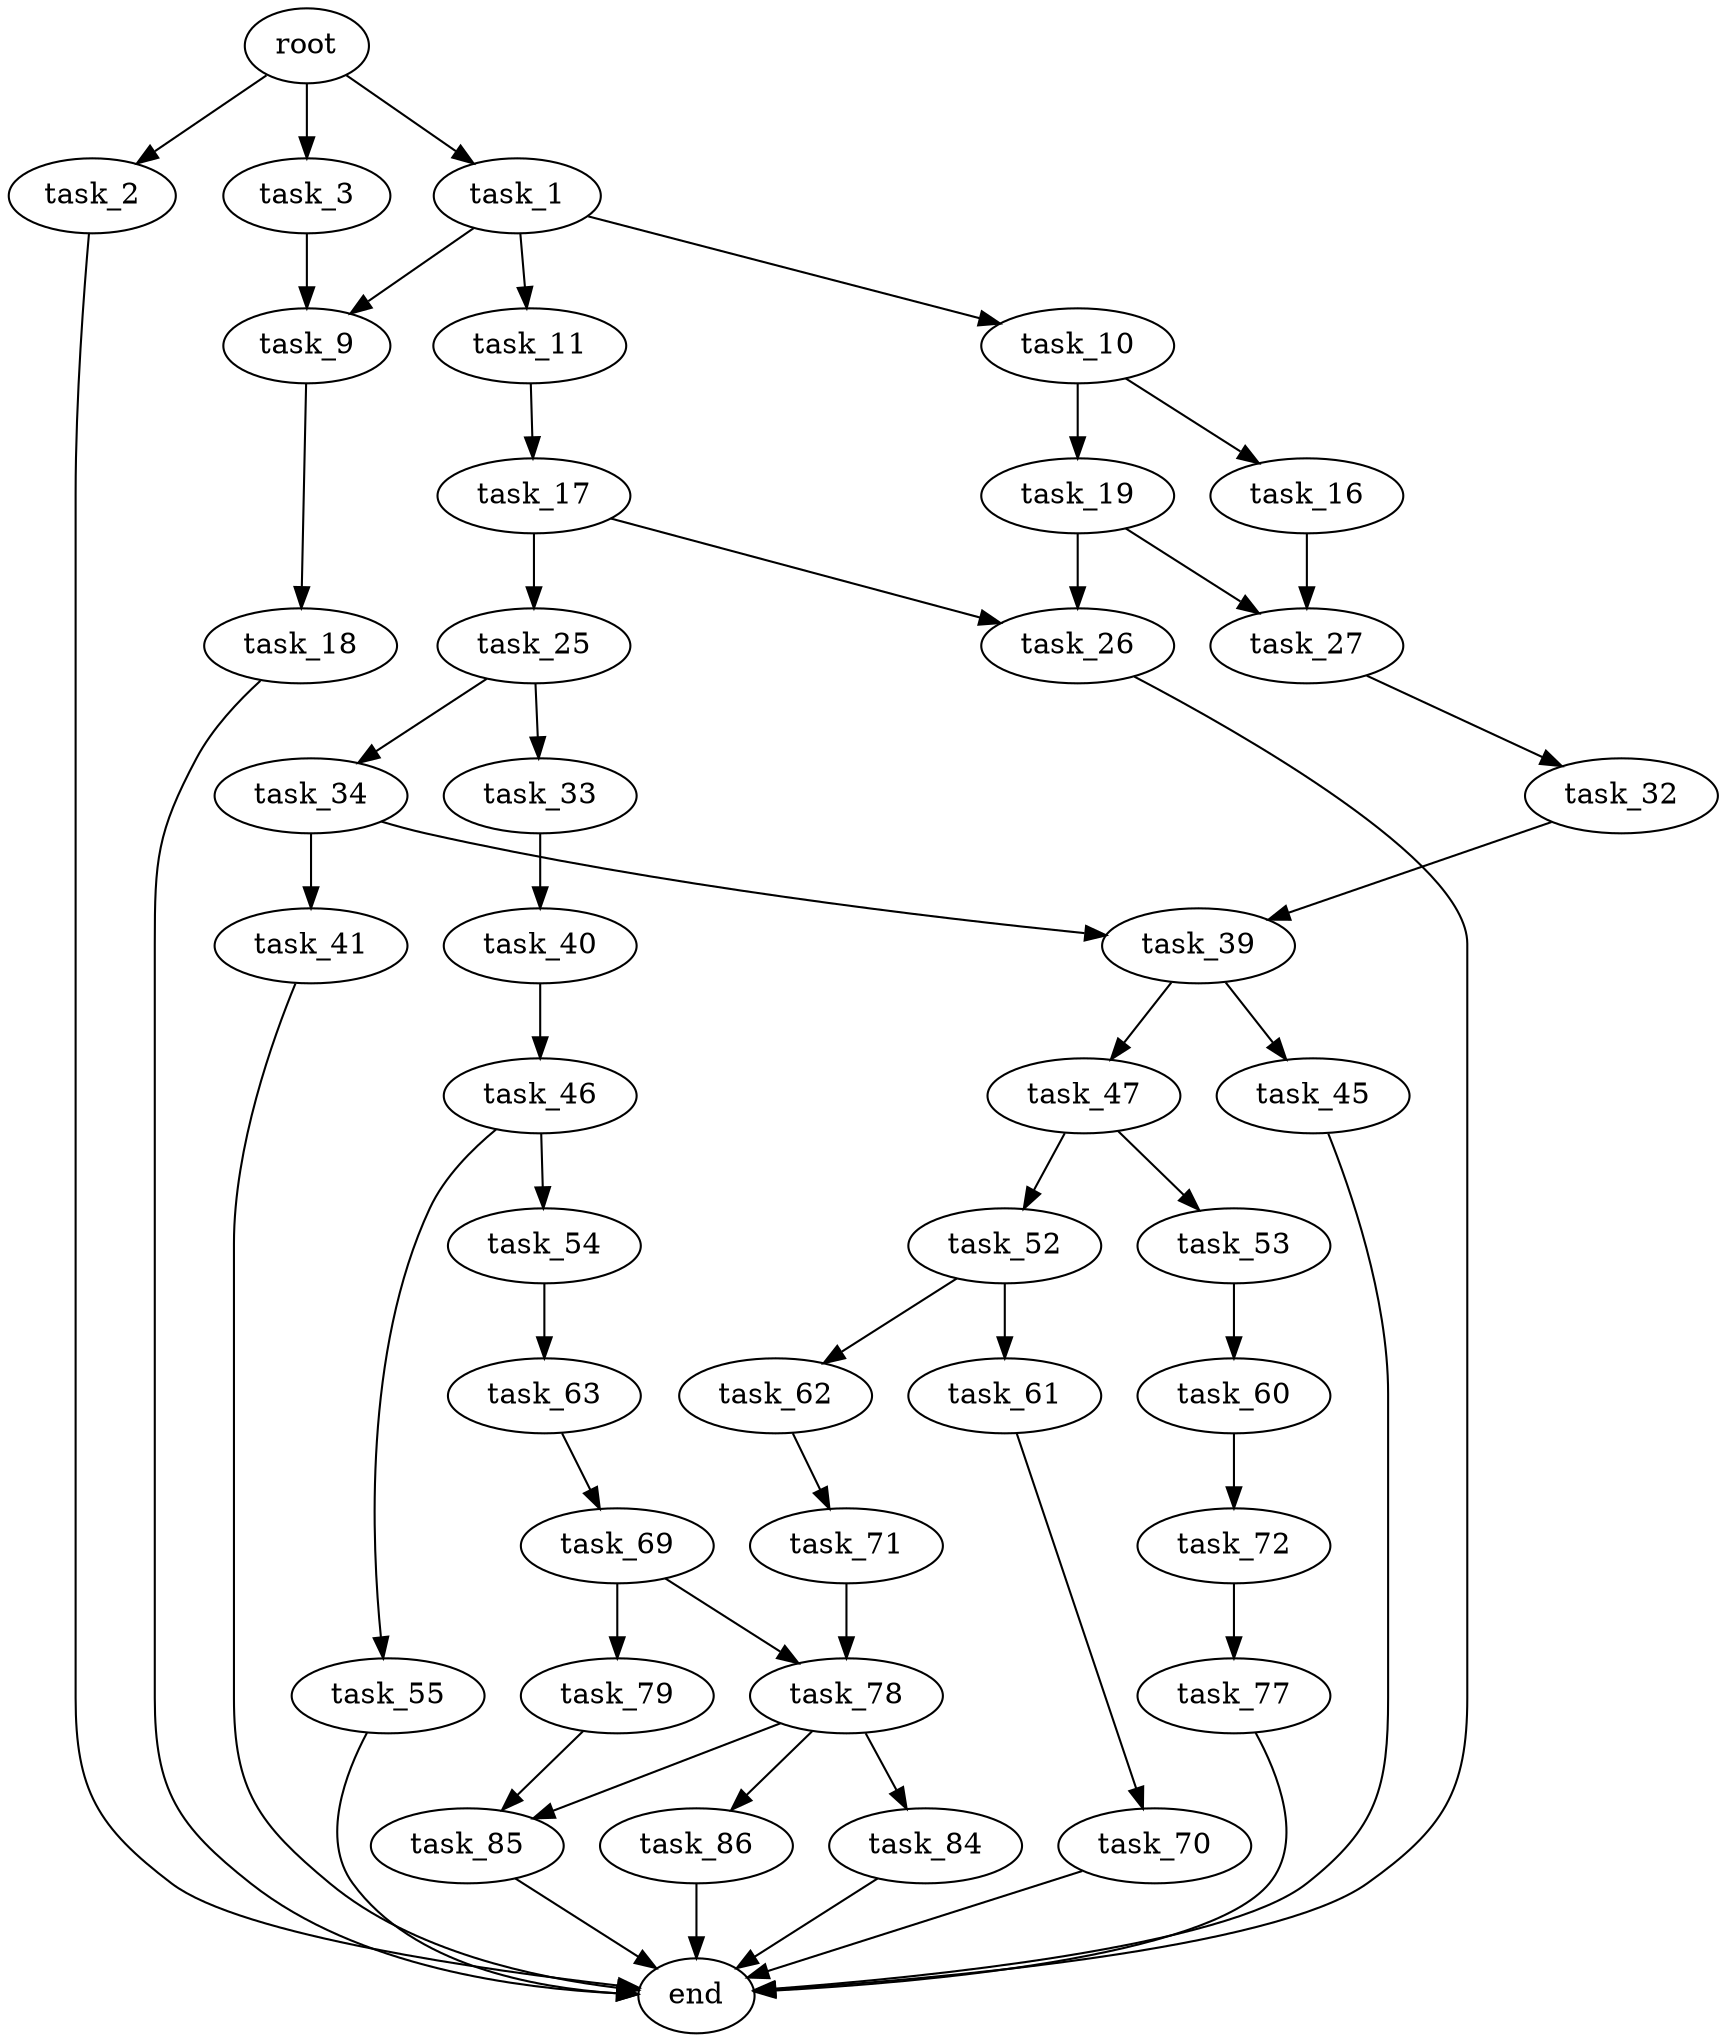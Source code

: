 digraph G {
  root [size="0.000000"];
  task_1 [size="29480302843.000000"];
  task_2 [size="549755813888.000000"];
  task_3 [size="68719476736.000000"];
  task_9 [size="34374011521.000000"];
  task_10 [size="549755813888.000000"];
  task_11 [size="24240437176.000000"];
  task_16 [size="217804512631.000000"];
  task_17 [size="142597115325.000000"];
  task_18 [size="6707438866.000000"];
  task_19 [size="17555838395.000000"];
  task_25 [size="2771718096.000000"];
  task_26 [size="1073741824000.000000"];
  task_27 [size="6032644347.000000"];
  task_32 [size="1021475760111.000000"];
  task_33 [size="231928233984.000000"];
  task_34 [size="134217728000.000000"];
  task_39 [size="422829237057.000000"];
  task_40 [size="864244159113.000000"];
  task_41 [size="285219788254.000000"];
  task_45 [size="14983095612.000000"];
  task_46 [size="41542744544.000000"];
  task_47 [size="313989251490.000000"];
  task_52 [size="25356965512.000000"];
  task_53 [size="17096758308.000000"];
  task_54 [size="2000025589.000000"];
  task_55 [size="827826200.000000"];
  task_60 [size="3339810049.000000"];
  task_61 [size="32078083330.000000"];
  task_62 [size="1791768797.000000"];
  task_63 [size="345603583485.000000"];
  task_69 [size="59873281400.000000"];
  task_70 [size="7021569574.000000"];
  task_71 [size="82378193044.000000"];
  task_72 [size="49543106361.000000"];
  task_77 [size="2031757968.000000"];
  task_78 [size="12956854449.000000"];
  task_79 [size="1073741824000.000000"];
  task_84 [size="609076679606.000000"];
  task_85 [size="1353799566.000000"];
  task_86 [size="360817220078.000000"];
  end [size="0.000000"];

  root -> task_1 [size="1.000000"];
  root -> task_2 [size="1.000000"];
  root -> task_3 [size="1.000000"];
  task_1 -> task_9 [size="838860800.000000"];
  task_1 -> task_10 [size="838860800.000000"];
  task_1 -> task_11 [size="838860800.000000"];
  task_2 -> end [size="1.000000"];
  task_3 -> task_9 [size="134217728.000000"];
  task_9 -> task_18 [size="679477248.000000"];
  task_10 -> task_16 [size="536870912.000000"];
  task_10 -> task_19 [size="536870912.000000"];
  task_11 -> task_17 [size="411041792.000000"];
  task_16 -> task_27 [size="209715200.000000"];
  task_17 -> task_25 [size="134217728.000000"];
  task_17 -> task_26 [size="134217728.000000"];
  task_18 -> end [size="1.000000"];
  task_19 -> task_26 [size="411041792.000000"];
  task_19 -> task_27 [size="411041792.000000"];
  task_25 -> task_33 [size="209715200.000000"];
  task_25 -> task_34 [size="209715200.000000"];
  task_26 -> end [size="1.000000"];
  task_27 -> task_32 [size="411041792.000000"];
  task_32 -> task_39 [size="679477248.000000"];
  task_33 -> task_40 [size="301989888.000000"];
  task_34 -> task_39 [size="209715200.000000"];
  task_34 -> task_41 [size="209715200.000000"];
  task_39 -> task_45 [size="301989888.000000"];
  task_39 -> task_47 [size="301989888.000000"];
  task_40 -> task_46 [size="679477248.000000"];
  task_41 -> end [size="1.000000"];
  task_45 -> end [size="1.000000"];
  task_46 -> task_54 [size="679477248.000000"];
  task_46 -> task_55 [size="679477248.000000"];
  task_47 -> task_52 [size="209715200.000000"];
  task_47 -> task_53 [size="209715200.000000"];
  task_52 -> task_61 [size="536870912.000000"];
  task_52 -> task_62 [size="536870912.000000"];
  task_53 -> task_60 [size="75497472.000000"];
  task_54 -> task_63 [size="33554432.000000"];
  task_55 -> end [size="1.000000"];
  task_60 -> task_72 [size="411041792.000000"];
  task_61 -> task_70 [size="33554432.000000"];
  task_62 -> task_71 [size="75497472.000000"];
  task_63 -> task_69 [size="301989888.000000"];
  task_69 -> task_78 [size="75497472.000000"];
  task_69 -> task_79 [size="75497472.000000"];
  task_70 -> end [size="1.000000"];
  task_71 -> task_78 [size="209715200.000000"];
  task_72 -> task_77 [size="838860800.000000"];
  task_77 -> end [size="1.000000"];
  task_78 -> task_84 [size="209715200.000000"];
  task_78 -> task_85 [size="209715200.000000"];
  task_78 -> task_86 [size="209715200.000000"];
  task_79 -> task_85 [size="838860800.000000"];
  task_84 -> end [size="1.000000"];
  task_85 -> end [size="1.000000"];
  task_86 -> end [size="1.000000"];
}
